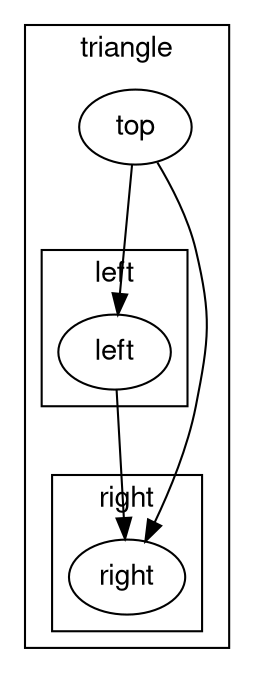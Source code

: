 digraph unix {
  graph [nodesep = 0.25; ranksep=1];
  fontname="Helvetica,Arial,sans-serif"
  node [fontname="Helvetica,Arial,sans-serif"]
  edge [fontname="Helvetica,Arial,sans-serif"]
  subgraph cluster_triangle_7 {
    label = "triangle"; // scope
    top_15 [
      label = "top"; // node
    ];
    subgraph cluster_left_8 {
      label = "left"; // scope
      left_16 [
        label = "left"; // node
      ];
      
    }
    subgraph cluster_right_9 {
      label = "right"; // scope
      right_17 [
        label = "right"; // node
      ];
      
    }
    
  }
  "top_15" -> "left_16";
  "top_15" -> "right_17";
  "left_16" -> "right_17";
}

